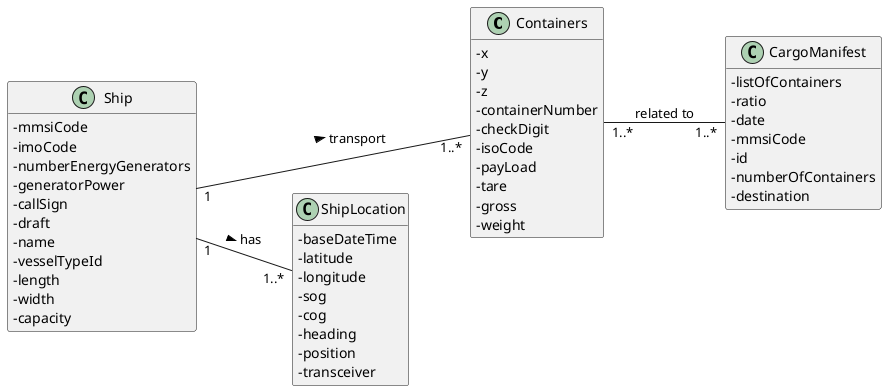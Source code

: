 @startuml
'https://plantuml.com/class-diagram

hide methods
left to right direction
skinparam classAttributeIconSize 0

class Containers {
-x
-y
-z
-containerNumber
-checkDigit
-isoCode
-payLoad
-tare
-gross
-weight
}

class CargoManifest {
-listOfContainers
-ratio
-date
-mmsiCode
-id
-numberOfContainers
-destination
}

class Ship {
-mmsiCode
-imoCode
-numberEnergyGenerators
-generatorPower
-callSign
-draft
-name
-vesselTypeId
-length
-width
-capacity
}

class ShipLocation {
-baseDateTime
-latitude
-longitude
-sog
-cog
-heading
-position
-transceiver
}

Containers "1..*"--"1..*" CargoManifest: related to

Ship "1"---"1..*" Containers : transport >
Ship "1" -- "1..*" ShipLocation : has >

@enduml